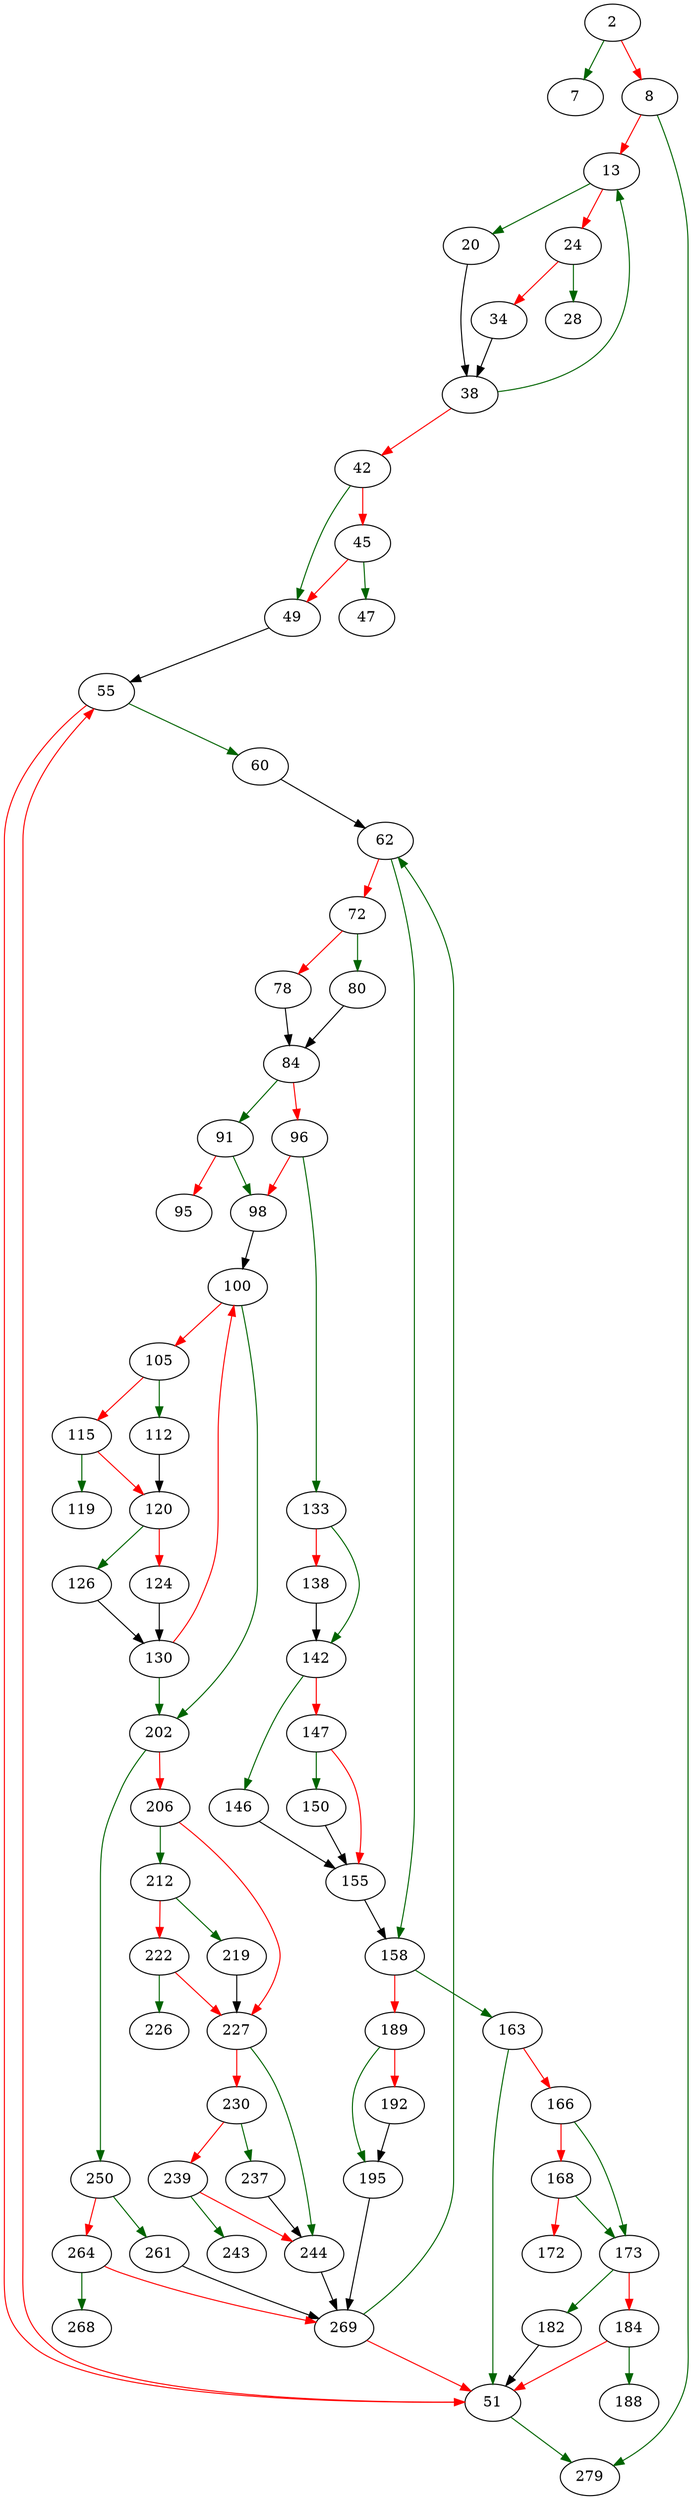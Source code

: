 strict digraph "paste_parallel" {
	// Node definitions.
	2 [entry=true];
	7;
	8;
	279;
	13;
	20;
	24;
	38;
	28;
	34;
	42;
	49;
	45;
	47;
	55;
	51;
	60;
	62;
	158;
	72;
	80;
	78;
	84;
	91;
	96;
	98;
	95;
	133;
	100;
	202;
	105;
	112;
	115;
	120;
	119;
	126;
	124;
	130;
	142;
	138;
	146;
	147;
	155;
	150;
	163;
	189;
	166;
	173;
	168;
	172;
	182;
	184;
	188;
	195;
	192;
	269;
	250;
	206;
	212;
	227;
	219;
	222;
	226;
	244;
	230;
	237;
	239;
	243;
	261;
	264;
	268;

	// Edge definitions.
	2 -> 7 [
		color=darkgreen
		cond=true
	];
	2 -> 8 [
		color=red
		cond=false
	];
	8 -> 279 [
		color=darkgreen
		cond=true
	];
	8 -> 13 [
		color=red
		cond=false
	];
	13 -> 20 [
		color=darkgreen
		cond=true
	];
	13 -> 24 [
		color=red
		cond=false
	];
	20 -> 38;
	24 -> 28 [
		color=darkgreen
		cond=true
	];
	24 -> 34 [
		color=red
		cond=false
	];
	38 -> 13 [
		color=darkgreen
		cond=true
	];
	38 -> 42 [
		color=red
		cond=false
	];
	34 -> 38;
	42 -> 49 [
		color=darkgreen
		cond=true
	];
	42 -> 45 [
		color=red
		cond=false
	];
	49 -> 55;
	45 -> 49 [
		color=red
		cond=false
	];
	45 -> 47 [
		color=darkgreen
		cond=true
	];
	55 -> 51 [
		color=red
		cond=false
	];
	55 -> 60 [
		color=darkgreen
		cond=true
	];
	51 -> 279 [
		color=darkgreen
		cond=true
	];
	51 -> 55 [
		color=red
		cond=false
	];
	60 -> 62;
	62 -> 158 [
		color=darkgreen
		cond=true
	];
	62 -> 72 [
		color=red
		cond=false
	];
	158 -> 163 [
		color=darkgreen
		cond=true
	];
	158 -> 189 [
		color=red
		cond=false
	];
	72 -> 80 [
		color=darkgreen
		cond=true
	];
	72 -> 78 [
		color=red
		cond=false
	];
	80 -> 84;
	78 -> 84;
	84 -> 91 [
		color=darkgreen
		cond=true
	];
	84 -> 96 [
		color=red
		cond=false
	];
	91 -> 98 [
		color=darkgreen
		cond=true
	];
	91 -> 95 [
		color=red
		cond=false
	];
	96 -> 98 [
		color=red
		cond=false
	];
	96 -> 133 [
		color=darkgreen
		cond=true
	];
	98 -> 100;
	133 -> 142 [
		color=darkgreen
		cond=true
	];
	133 -> 138 [
		color=red
		cond=false
	];
	100 -> 202 [
		color=darkgreen
		cond=true
	];
	100 -> 105 [
		color=red
		cond=false
	];
	202 -> 250 [
		color=darkgreen
		cond=true
	];
	202 -> 206 [
		color=red
		cond=false
	];
	105 -> 112 [
		color=darkgreen
		cond=true
	];
	105 -> 115 [
		color=red
		cond=false
	];
	112 -> 120;
	115 -> 120 [
		color=red
		cond=false
	];
	115 -> 119 [
		color=darkgreen
		cond=true
	];
	120 -> 126 [
		color=darkgreen
		cond=true
	];
	120 -> 124 [
		color=red
		cond=false
	];
	126 -> 130;
	124 -> 130;
	130 -> 100 [
		color=red
		cond=false
	];
	130 -> 202 [
		color=darkgreen
		cond=true
	];
	142 -> 146 [
		color=darkgreen
		cond=true
	];
	142 -> 147 [
		color=red
		cond=false
	];
	138 -> 142;
	146 -> 155;
	147 -> 155 [
		color=red
		cond=false
	];
	147 -> 150 [
		color=darkgreen
		cond=true
	];
	155 -> 158;
	150 -> 155;
	163 -> 51 [
		color=darkgreen
		cond=true
	];
	163 -> 166 [
		color=red
		cond=false
	];
	189 -> 195 [
		color=darkgreen
		cond=true
	];
	189 -> 192 [
		color=red
		cond=false
	];
	166 -> 173 [
		color=darkgreen
		cond=true
	];
	166 -> 168 [
		color=red
		cond=false
	];
	173 -> 182 [
		color=darkgreen
		cond=true
	];
	173 -> 184 [
		color=red
		cond=false
	];
	168 -> 173 [
		color=darkgreen
		cond=true
	];
	168 -> 172 [
		color=red
		cond=false
	];
	182 -> 51;
	184 -> 51 [
		color=red
		cond=false
	];
	184 -> 188 [
		color=darkgreen
		cond=true
	];
	195 -> 269;
	192 -> 195;
	269 -> 51 [
		color=red
		cond=false
	];
	269 -> 62 [
		color=darkgreen
		cond=true
	];
	250 -> 261 [
		color=darkgreen
		cond=true
	];
	250 -> 264 [
		color=red
		cond=false
	];
	206 -> 212 [
		color=darkgreen
		cond=true
	];
	206 -> 227 [
		color=red
		cond=false
	];
	212 -> 219 [
		color=darkgreen
		cond=true
	];
	212 -> 222 [
		color=red
		cond=false
	];
	227 -> 244 [
		color=darkgreen
		cond=true
	];
	227 -> 230 [
		color=red
		cond=false
	];
	219 -> 227;
	222 -> 227 [
		color=red
		cond=false
	];
	222 -> 226 [
		color=darkgreen
		cond=true
	];
	244 -> 269;
	230 -> 237 [
		color=darkgreen
		cond=true
	];
	230 -> 239 [
		color=red
		cond=false
	];
	237 -> 244;
	239 -> 244 [
		color=red
		cond=false
	];
	239 -> 243 [
		color=darkgreen
		cond=true
	];
	261 -> 269;
	264 -> 269 [
		color=red
		cond=false
	];
	264 -> 268 [
		color=darkgreen
		cond=true
	];
}